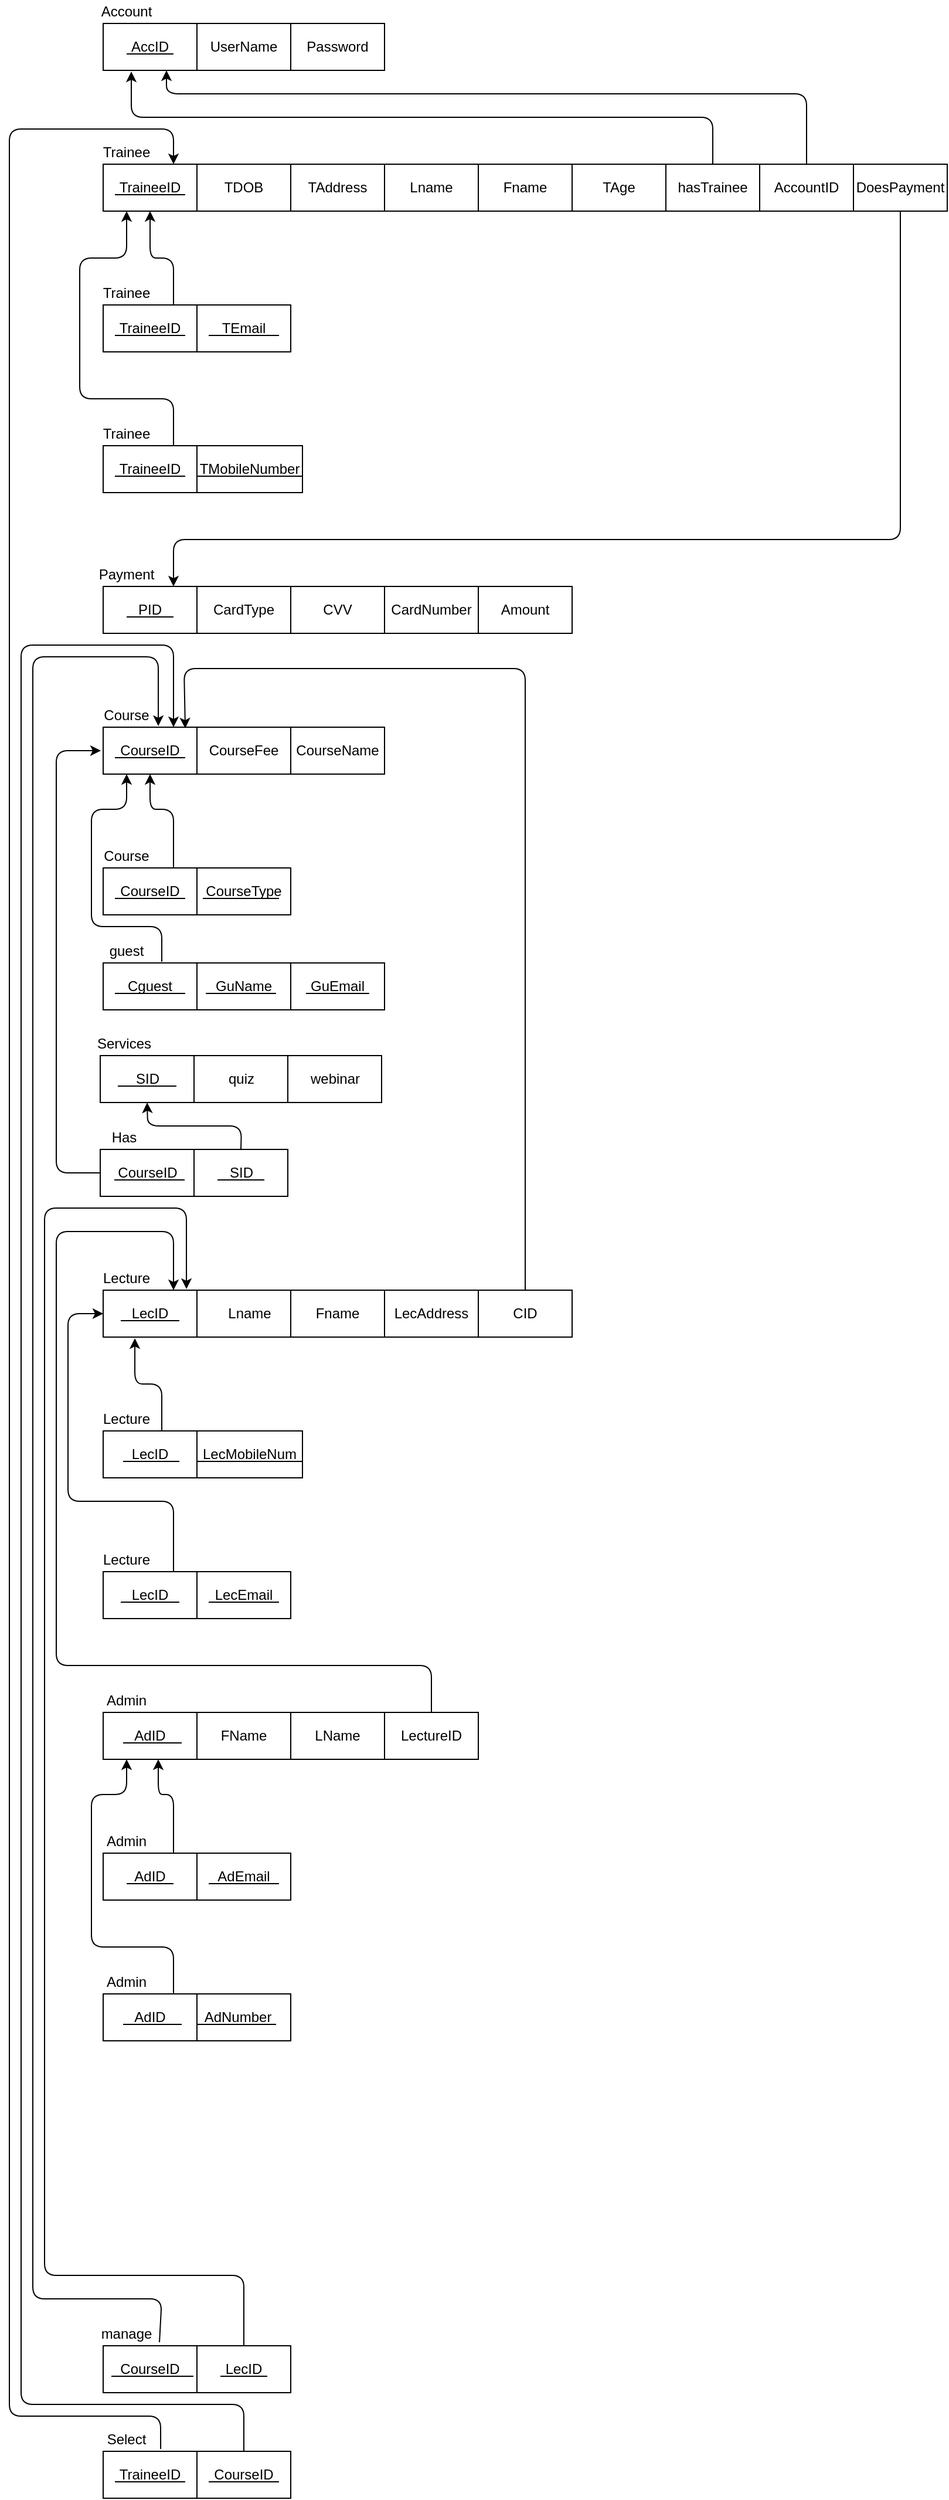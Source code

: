 <mxfile version="14.6.11" type="device"><diagram id="EPSs-C9ERp8gITzi_dft" name="Page-1"><mxGraphModel dx="728" dy="542" grid="1" gridSize="10" guides="1" tooltips="1" connect="1" arrows="1" fold="1" page="1" pageScale="1" pageWidth="827" pageHeight="1169" math="0" shadow="0"><root><mxCell id="0"/><mxCell id="1" parent="0"/><mxCell id="qFDEobv-1C17wmNcxd4Q-1" value="" style="rounded=0;whiteSpace=wrap;html=1;" parent="1" vertex="1"><mxGeometry x="160" y="40" width="240" height="40" as="geometry"/></mxCell><mxCell id="qFDEobv-1C17wmNcxd4Q-3" value="AccID" style="text;html=1;strokeColor=none;fillColor=none;align=center;verticalAlign=middle;whiteSpace=wrap;rounded=0;" parent="1" vertex="1"><mxGeometry x="180" y="50" width="40" height="20" as="geometry"/></mxCell><mxCell id="qFDEobv-1C17wmNcxd4Q-4" value="UserName" style="text;html=1;strokeColor=none;fillColor=none;align=center;verticalAlign=middle;whiteSpace=wrap;rounded=0;" parent="1" vertex="1"><mxGeometry x="260" y="50" width="40" height="20" as="geometry"/></mxCell><mxCell id="qFDEobv-1C17wmNcxd4Q-5" value="Password" style="text;html=1;strokeColor=none;fillColor=none;align=center;verticalAlign=middle;whiteSpace=wrap;rounded=0;" parent="1" vertex="1"><mxGeometry x="340" y="50" width="40" height="20" as="geometry"/></mxCell><mxCell id="qFDEobv-1C17wmNcxd4Q-7" value="" style="endArrow=none;html=1;" parent="1" edge="1"><mxGeometry width="50" height="50" relative="1" as="geometry"><mxPoint x="240" y="80" as="sourcePoint"/><mxPoint x="240" y="40" as="targetPoint"/><Array as="points"><mxPoint x="240" y="80"/></Array></mxGeometry></mxCell><mxCell id="qFDEobv-1C17wmNcxd4Q-9" value="" style="endArrow=none;html=1;" parent="1" edge="1"><mxGeometry width="50" height="50" relative="1" as="geometry"><mxPoint x="320" y="80" as="sourcePoint"/><mxPoint x="320" y="40" as="targetPoint"/></mxGeometry></mxCell><mxCell id="qFDEobv-1C17wmNcxd4Q-11" value="Account" style="text;html=1;strokeColor=none;fillColor=none;align=center;verticalAlign=middle;whiteSpace=wrap;rounded=0;" parent="1" vertex="1"><mxGeometry x="160" y="20" width="40" height="20" as="geometry"/></mxCell><mxCell id="qFDEobv-1C17wmNcxd4Q-14" value="" style="rounded=0;whiteSpace=wrap;html=1;" parent="1" vertex="1"><mxGeometry x="160" y="160" width="80" height="40" as="geometry"/></mxCell><mxCell id="qFDEobv-1C17wmNcxd4Q-15" value="" style="rounded=0;whiteSpace=wrap;html=1;" parent="1" vertex="1"><mxGeometry x="240" y="160" width="80" height="40" as="geometry"/></mxCell><mxCell id="qFDEobv-1C17wmNcxd4Q-16" value="" style="rounded=0;whiteSpace=wrap;html=1;" parent="1" vertex="1"><mxGeometry x="320" y="160" width="80" height="40" as="geometry"/></mxCell><mxCell id="qFDEobv-1C17wmNcxd4Q-17" value="" style="rounded=0;whiteSpace=wrap;html=1;" parent="1" vertex="1"><mxGeometry x="400" y="160" width="80" height="40" as="geometry"/></mxCell><mxCell id="qFDEobv-1C17wmNcxd4Q-19" value="TDOB" style="text;html=1;strokeColor=none;fillColor=none;align=center;verticalAlign=middle;whiteSpace=wrap;rounded=0;" parent="1" vertex="1"><mxGeometry x="260" y="170" width="40" height="20" as="geometry"/></mxCell><mxCell id="qFDEobv-1C17wmNcxd4Q-20" value="TAddress" style="text;html=1;strokeColor=none;fillColor=none;align=center;verticalAlign=middle;whiteSpace=wrap;rounded=0;" parent="1" vertex="1"><mxGeometry x="340" y="170" width="40" height="20" as="geometry"/></mxCell><mxCell id="qFDEobv-1C17wmNcxd4Q-21" value="Lname" style="text;html=1;strokeColor=none;fillColor=none;align=center;verticalAlign=middle;whiteSpace=wrap;rounded=0;" parent="1" vertex="1"><mxGeometry x="420" y="170" width="40" height="20" as="geometry"/></mxCell><mxCell id="qFDEobv-1C17wmNcxd4Q-22" value="" style="rounded=0;whiteSpace=wrap;html=1;" parent="1" vertex="1"><mxGeometry x="480" y="160" width="80" height="40" as="geometry"/></mxCell><mxCell id="qFDEobv-1C17wmNcxd4Q-23" value="" style="rounded=0;whiteSpace=wrap;html=1;" parent="1" vertex="1"><mxGeometry x="560" y="160" width="80" height="40" as="geometry"/></mxCell><mxCell id="qFDEobv-1C17wmNcxd4Q-24" value="" style="rounded=0;whiteSpace=wrap;html=1;" parent="1" vertex="1"><mxGeometry x="640" y="160" width="80" height="40" as="geometry"/></mxCell><mxCell id="qFDEobv-1C17wmNcxd4Q-25" value="" style="rounded=0;whiteSpace=wrap;html=1;" parent="1" vertex="1"><mxGeometry x="720" y="160" width="80" height="40" as="geometry"/></mxCell><mxCell id="qFDEobv-1C17wmNcxd4Q-26" value="Fname" style="text;html=1;strokeColor=none;fillColor=none;align=center;verticalAlign=middle;whiteSpace=wrap;rounded=0;" parent="1" vertex="1"><mxGeometry x="500" y="170" width="40" height="20" as="geometry"/></mxCell><mxCell id="qFDEobv-1C17wmNcxd4Q-27" value="TAge" style="text;html=1;strokeColor=none;fillColor=none;align=center;verticalAlign=middle;whiteSpace=wrap;rounded=0;" parent="1" vertex="1"><mxGeometry x="580" y="170" width="40" height="20" as="geometry"/></mxCell><mxCell id="qFDEobv-1C17wmNcxd4Q-28" value="hasTrainee" style="text;html=1;strokeColor=none;fillColor=none;align=center;verticalAlign=middle;whiteSpace=wrap;rounded=0;" parent="1" vertex="1"><mxGeometry x="660" y="170" width="40" height="20" as="geometry"/></mxCell><mxCell id="qFDEobv-1C17wmNcxd4Q-29" value="AccountID" style="text;html=1;strokeColor=none;fillColor=none;align=center;verticalAlign=middle;whiteSpace=wrap;rounded=0;" parent="1" vertex="1"><mxGeometry x="740" y="170" width="40" height="20" as="geometry"/></mxCell><mxCell id="qFDEobv-1C17wmNcxd4Q-30" value="" style="rounded=0;whiteSpace=wrap;html=1;" parent="1" vertex="1"><mxGeometry x="800" y="160" width="80" height="40" as="geometry"/></mxCell><mxCell id="qFDEobv-1C17wmNcxd4Q-31" value="DoesPayment" style="text;html=1;strokeColor=none;fillColor=none;align=center;verticalAlign=middle;whiteSpace=wrap;rounded=0;" parent="1" vertex="1"><mxGeometry x="820" y="170" width="40" height="20" as="geometry"/></mxCell><mxCell id="qFDEobv-1C17wmNcxd4Q-32" value="Trainee" style="text;html=1;strokeColor=none;fillColor=none;align=center;verticalAlign=middle;whiteSpace=wrap;rounded=0;" parent="1" vertex="1"><mxGeometry x="160" y="140" width="40" height="20" as="geometry"/></mxCell><mxCell id="qFDEobv-1C17wmNcxd4Q-33" value="" style="rounded=0;whiteSpace=wrap;html=1;" parent="1" vertex="1"><mxGeometry x="160" y="280" width="80" height="40" as="geometry"/></mxCell><mxCell id="qFDEobv-1C17wmNcxd4Q-34" value="" style="rounded=0;whiteSpace=wrap;html=1;" parent="1" vertex="1"><mxGeometry x="240" y="280" width="80" height="40" as="geometry"/></mxCell><mxCell id="qFDEobv-1C17wmNcxd4Q-35" value="" style="rounded=0;whiteSpace=wrap;html=1;" parent="1" vertex="1"><mxGeometry x="160" y="400" width="80" height="40" as="geometry"/></mxCell><mxCell id="qFDEobv-1C17wmNcxd4Q-36" value="" style="rounded=0;whiteSpace=wrap;html=1;" parent="1" vertex="1"><mxGeometry x="240" y="400" width="90" height="40" as="geometry"/></mxCell><mxCell id="qFDEobv-1C17wmNcxd4Q-37" value="TraineeID" style="text;html=1;strokeColor=none;fillColor=none;align=center;verticalAlign=middle;whiteSpace=wrap;rounded=0;" parent="1" vertex="1"><mxGeometry x="180" y="290" width="40" height="20" as="geometry"/></mxCell><mxCell id="qFDEobv-1C17wmNcxd4Q-38" value="TEmail" style="text;html=1;strokeColor=none;fillColor=none;align=center;verticalAlign=middle;whiteSpace=wrap;rounded=0;" parent="1" vertex="1"><mxGeometry x="260" y="290" width="40" height="20" as="geometry"/></mxCell><mxCell id="qFDEobv-1C17wmNcxd4Q-39" value="TraineeID" style="text;html=1;strokeColor=none;fillColor=none;align=center;verticalAlign=middle;whiteSpace=wrap;rounded=0;" parent="1" vertex="1"><mxGeometry x="180" y="410" width="40" height="20" as="geometry"/></mxCell><mxCell id="qFDEobv-1C17wmNcxd4Q-40" value="TMobileNumber" style="text;html=1;strokeColor=none;fillColor=none;align=center;verticalAlign=middle;whiteSpace=wrap;rounded=0;" parent="1" vertex="1"><mxGeometry x="265" y="410" width="40" height="20" as="geometry"/></mxCell><mxCell id="qFDEobv-1C17wmNcxd4Q-41" value="Trainee" style="text;html=1;strokeColor=none;fillColor=none;align=center;verticalAlign=middle;whiteSpace=wrap;rounded=0;" parent="1" vertex="1"><mxGeometry x="160" y="260" width="40" height="20" as="geometry"/></mxCell><mxCell id="qFDEobv-1C17wmNcxd4Q-42" value="Trainee" style="text;html=1;strokeColor=none;fillColor=none;align=center;verticalAlign=middle;whiteSpace=wrap;rounded=0;" parent="1" vertex="1"><mxGeometry x="160" y="380" width="40" height="20" as="geometry"/></mxCell><mxCell id="qFDEobv-1C17wmNcxd4Q-43" value="" style="rounded=0;whiteSpace=wrap;html=1;" parent="1" vertex="1"><mxGeometry x="160" y="520" width="80" height="40" as="geometry"/></mxCell><mxCell id="qFDEobv-1C17wmNcxd4Q-44" value="" style="rounded=0;whiteSpace=wrap;html=1;" parent="1" vertex="1"><mxGeometry x="240" y="520" width="80" height="40" as="geometry"/></mxCell><mxCell id="qFDEobv-1C17wmNcxd4Q-45" value="" style="rounded=0;whiteSpace=wrap;html=1;" parent="1" vertex="1"><mxGeometry x="320" y="520" width="80" height="40" as="geometry"/></mxCell><mxCell id="qFDEobv-1C17wmNcxd4Q-46" value="" style="rounded=0;whiteSpace=wrap;html=1;" parent="1" vertex="1"><mxGeometry x="400" y="520" width="80" height="40" as="geometry"/></mxCell><mxCell id="qFDEobv-1C17wmNcxd4Q-47" value="" style="rounded=0;whiteSpace=wrap;html=1;" parent="1" vertex="1"><mxGeometry x="480" y="520" width="80" height="40" as="geometry"/></mxCell><mxCell id="qFDEobv-1C17wmNcxd4Q-49" value="PID" style="text;html=1;strokeColor=none;fillColor=none;align=center;verticalAlign=middle;whiteSpace=wrap;rounded=0;" parent="1" vertex="1"><mxGeometry x="180" y="530" width="40" height="20" as="geometry"/></mxCell><mxCell id="qFDEobv-1C17wmNcxd4Q-51" value="CVV" style="text;html=1;strokeColor=none;fillColor=none;align=center;verticalAlign=middle;whiteSpace=wrap;rounded=0;" parent="1" vertex="1"><mxGeometry x="340" y="530" width="40" height="20" as="geometry"/></mxCell><mxCell id="qFDEobv-1C17wmNcxd4Q-52" value="CardNumber" style="text;html=1;strokeColor=none;fillColor=none;align=center;verticalAlign=middle;whiteSpace=wrap;rounded=0;" parent="1" vertex="1"><mxGeometry x="420" y="530" width="40" height="20" as="geometry"/></mxCell><mxCell id="qFDEobv-1C17wmNcxd4Q-53" value="Amount" style="text;html=1;strokeColor=none;fillColor=none;align=center;verticalAlign=middle;whiteSpace=wrap;rounded=0;" parent="1" vertex="1"><mxGeometry x="500" y="530" width="40" height="20" as="geometry"/></mxCell><mxCell id="qFDEobv-1C17wmNcxd4Q-54" value="Payment" style="text;html=1;strokeColor=none;fillColor=none;align=center;verticalAlign=middle;whiteSpace=wrap;rounded=0;" parent="1" vertex="1"><mxGeometry x="160" y="500" width="40" height="20" as="geometry"/></mxCell><mxCell id="qFDEobv-1C17wmNcxd4Q-61" value="CardType" style="text;html=1;strokeColor=none;fillColor=none;align=center;verticalAlign=middle;whiteSpace=wrap;rounded=0;" parent="1" vertex="1"><mxGeometry x="260" y="530" width="40" height="20" as="geometry"/></mxCell><mxCell id="qFDEobv-1C17wmNcxd4Q-66" value="" style="rounded=0;whiteSpace=wrap;html=1;" parent="1" vertex="1"><mxGeometry x="160" y="640" width="80" height="40" as="geometry"/></mxCell><mxCell id="qFDEobv-1C17wmNcxd4Q-77" value="" style="rounded=0;whiteSpace=wrap;html=1;" parent="1" vertex="1"><mxGeometry x="320" y="640" width="80" height="40" as="geometry"/></mxCell><mxCell id="qFDEobv-1C17wmNcxd4Q-78" value="" style="rounded=0;whiteSpace=wrap;html=1;" parent="1" vertex="1"><mxGeometry x="240" y="640" width="80" height="40" as="geometry"/></mxCell><mxCell id="qFDEobv-1C17wmNcxd4Q-79" value="" style="rounded=0;whiteSpace=wrap;html=1;" parent="1" vertex="1"><mxGeometry x="160" y="760" width="80" height="40" as="geometry"/></mxCell><mxCell id="qFDEobv-1C17wmNcxd4Q-80" value="CourseID" style="text;html=1;strokeColor=none;fillColor=none;align=center;verticalAlign=middle;whiteSpace=wrap;rounded=0;" parent="1" vertex="1"><mxGeometry x="180" y="650" width="40" height="20" as="geometry"/></mxCell><mxCell id="qFDEobv-1C17wmNcxd4Q-81" value="CourseFee" style="text;html=1;strokeColor=none;fillColor=none;align=center;verticalAlign=middle;whiteSpace=wrap;rounded=0;" parent="1" vertex="1"><mxGeometry x="260" y="650" width="40" height="20" as="geometry"/></mxCell><mxCell id="qFDEobv-1C17wmNcxd4Q-82" value="CourseName" style="text;html=1;strokeColor=none;fillColor=none;align=center;verticalAlign=middle;whiteSpace=wrap;rounded=0;" parent="1" vertex="1"><mxGeometry x="340" y="650" width="40" height="20" as="geometry"/></mxCell><mxCell id="qFDEobv-1C17wmNcxd4Q-83" value="" style="rounded=0;whiteSpace=wrap;html=1;" parent="1" vertex="1"><mxGeometry x="240" y="760" width="80" height="40" as="geometry"/></mxCell><mxCell id="qFDEobv-1C17wmNcxd4Q-84" value="Course" style="text;html=1;strokeColor=none;fillColor=none;align=center;verticalAlign=middle;whiteSpace=wrap;rounded=0;" parent="1" vertex="1"><mxGeometry x="160" y="620" width="40" height="20" as="geometry"/></mxCell><mxCell id="qFDEobv-1C17wmNcxd4Q-85" value="Course" style="text;html=1;strokeColor=none;fillColor=none;align=center;verticalAlign=middle;whiteSpace=wrap;rounded=0;" parent="1" vertex="1"><mxGeometry x="160" y="740" width="40" height="20" as="geometry"/></mxCell><mxCell id="qFDEobv-1C17wmNcxd4Q-86" value="CourseID" style="text;html=1;strokeColor=none;fillColor=none;align=center;verticalAlign=middle;whiteSpace=wrap;rounded=0;" parent="1" vertex="1"><mxGeometry x="180" y="770" width="40" height="20" as="geometry"/></mxCell><mxCell id="qFDEobv-1C17wmNcxd4Q-87" value="CourseType" style="text;html=1;strokeColor=none;fillColor=none;align=center;verticalAlign=middle;whiteSpace=wrap;rounded=0;" parent="1" vertex="1"><mxGeometry x="260" y="770" width="40" height="20" as="geometry"/></mxCell><mxCell id="qFDEobv-1C17wmNcxd4Q-88" value="" style="rounded=0;whiteSpace=wrap;html=1;" parent="1" vertex="1"><mxGeometry x="160" y="841" width="80" height="40" as="geometry"/></mxCell><mxCell id="qFDEobv-1C17wmNcxd4Q-89" value="" style="rounded=0;whiteSpace=wrap;html=1;" parent="1" vertex="1"><mxGeometry x="240" y="841" width="80" height="40" as="geometry"/></mxCell><mxCell id="qFDEobv-1C17wmNcxd4Q-90" value="" style="rounded=0;whiteSpace=wrap;html=1;" parent="1" vertex="1"><mxGeometry x="320" y="841" width="80" height="40" as="geometry"/></mxCell><mxCell id="qFDEobv-1C17wmNcxd4Q-91" value="guest" style="text;html=1;strokeColor=none;fillColor=none;align=center;verticalAlign=middle;whiteSpace=wrap;rounded=0;" parent="1" vertex="1"><mxGeometry x="160" y="821" width="40" height="20" as="geometry"/></mxCell><mxCell id="qFDEobv-1C17wmNcxd4Q-92" value="Cguest" style="text;html=1;strokeColor=none;fillColor=none;align=center;verticalAlign=middle;whiteSpace=wrap;rounded=0;" parent="1" vertex="1"><mxGeometry x="180" y="851" width="40" height="20" as="geometry"/></mxCell><mxCell id="qFDEobv-1C17wmNcxd4Q-93" value="GuName" style="text;html=1;strokeColor=none;fillColor=none;align=center;verticalAlign=middle;whiteSpace=wrap;rounded=0;" parent="1" vertex="1"><mxGeometry x="260" y="851" width="40" height="20" as="geometry"/></mxCell><mxCell id="qFDEobv-1C17wmNcxd4Q-94" value="GuEmail" style="text;html=1;strokeColor=none;fillColor=none;align=center;verticalAlign=middle;whiteSpace=wrap;rounded=0;" parent="1" vertex="1"><mxGeometry x="340" y="851" width="40" height="20" as="geometry"/></mxCell><mxCell id="qFDEobv-1C17wmNcxd4Q-95" value="" style="rounded=0;whiteSpace=wrap;html=1;" parent="1" vertex="1"><mxGeometry x="157.5" y="920" width="80" height="40" as="geometry"/></mxCell><mxCell id="qFDEobv-1C17wmNcxd4Q-96" value="" style="rounded=0;whiteSpace=wrap;html=1;" parent="1" vertex="1"><mxGeometry x="237.5" y="920" width="80" height="40" as="geometry"/></mxCell><mxCell id="qFDEobv-1C17wmNcxd4Q-97" value="" style="rounded=0;whiteSpace=wrap;html=1;" parent="1" vertex="1"><mxGeometry x="317.5" y="920" width="80" height="40" as="geometry"/></mxCell><mxCell id="qFDEobv-1C17wmNcxd4Q-98" value="Services" style="text;html=1;strokeColor=none;fillColor=none;align=center;verticalAlign=middle;whiteSpace=wrap;rounded=0;" parent="1" vertex="1"><mxGeometry x="157.5" y="900" width="40" height="20" as="geometry"/></mxCell><mxCell id="qFDEobv-1C17wmNcxd4Q-99" value="SID" style="text;html=1;strokeColor=none;fillColor=none;align=center;verticalAlign=middle;whiteSpace=wrap;rounded=0;" parent="1" vertex="1"><mxGeometry x="177.5" y="930" width="40" height="20" as="geometry"/></mxCell><mxCell id="qFDEobv-1C17wmNcxd4Q-100" value="quiz" style="text;html=1;strokeColor=none;fillColor=none;align=center;verticalAlign=middle;whiteSpace=wrap;rounded=0;" parent="1" vertex="1"><mxGeometry x="257.5" y="930" width="40" height="20" as="geometry"/></mxCell><mxCell id="qFDEobv-1C17wmNcxd4Q-101" value="webinar" style="text;html=1;strokeColor=none;fillColor=none;align=center;verticalAlign=middle;whiteSpace=wrap;rounded=0;" parent="1" vertex="1"><mxGeometry x="337.5" y="930" width="40" height="20" as="geometry"/></mxCell><mxCell id="qFDEobv-1C17wmNcxd4Q-102" value="" style="rounded=0;whiteSpace=wrap;html=1;" parent="1" vertex="1"><mxGeometry x="160" y="1120" width="80" height="40" as="geometry"/></mxCell><mxCell id="qFDEobv-1C17wmNcxd4Q-103" value="" style="rounded=0;whiteSpace=wrap;html=1;" parent="1" vertex="1"><mxGeometry x="240" y="1120" width="80" height="40" as="geometry"/></mxCell><mxCell id="qFDEobv-1C17wmNcxd4Q-104" value="" style="rounded=0;whiteSpace=wrap;html=1;" parent="1" vertex="1"><mxGeometry x="480" y="1120" width="80" height="40" as="geometry"/></mxCell><mxCell id="qFDEobv-1C17wmNcxd4Q-105" value="" style="rounded=0;whiteSpace=wrap;html=1;" parent="1" vertex="1"><mxGeometry x="400" y="1120" width="80" height="40" as="geometry"/></mxCell><mxCell id="qFDEobv-1C17wmNcxd4Q-106" value="" style="rounded=0;whiteSpace=wrap;html=1;" parent="1" vertex="1"><mxGeometry x="320" y="1120" width="80" height="40" as="geometry"/></mxCell><mxCell id="qFDEobv-1C17wmNcxd4Q-107" value="LecID" style="text;html=1;strokeColor=none;fillColor=none;align=center;verticalAlign=middle;whiteSpace=wrap;rounded=0;" parent="1" vertex="1"><mxGeometry x="180" y="1130" width="40" height="20" as="geometry"/></mxCell><mxCell id="qFDEobv-1C17wmNcxd4Q-108" value="Lname" style="text;html=1;strokeColor=none;fillColor=none;align=center;verticalAlign=middle;whiteSpace=wrap;rounded=0;" parent="1" vertex="1"><mxGeometry x="265" y="1130" width="40" height="20" as="geometry"/></mxCell><mxCell id="qFDEobv-1C17wmNcxd4Q-109" value="Fname" style="text;html=1;strokeColor=none;fillColor=none;align=center;verticalAlign=middle;whiteSpace=wrap;rounded=0;" parent="1" vertex="1"><mxGeometry x="340" y="1130" width="40" height="20" as="geometry"/></mxCell><mxCell id="qFDEobv-1C17wmNcxd4Q-110" value="LecAddress" style="text;html=1;strokeColor=none;fillColor=none;align=center;verticalAlign=middle;whiteSpace=wrap;rounded=0;" parent="1" vertex="1"><mxGeometry x="420" y="1130" width="40" height="20" as="geometry"/></mxCell><mxCell id="qFDEobv-1C17wmNcxd4Q-111" value="CID" style="text;html=1;strokeColor=none;fillColor=none;align=center;verticalAlign=middle;whiteSpace=wrap;rounded=0;" parent="1" vertex="1"><mxGeometry x="500" y="1130" width="40" height="20" as="geometry"/></mxCell><mxCell id="qFDEobv-1C17wmNcxd4Q-112" value="Lecture" style="text;html=1;strokeColor=none;fillColor=none;align=center;verticalAlign=middle;whiteSpace=wrap;rounded=0;" parent="1" vertex="1"><mxGeometry x="160" y="1100" width="40" height="20" as="geometry"/></mxCell><mxCell id="qFDEobv-1C17wmNcxd4Q-113" value="" style="rounded=0;whiteSpace=wrap;html=1;" parent="1" vertex="1"><mxGeometry x="160" y="1240" width="80" height="40" as="geometry"/></mxCell><mxCell id="qFDEobv-1C17wmNcxd4Q-114" value="" style="rounded=0;whiteSpace=wrap;html=1;" parent="1" vertex="1"><mxGeometry x="240" y="1240" width="90" height="40" as="geometry"/></mxCell><mxCell id="qFDEobv-1C17wmNcxd4Q-116" value="Lecture" style="text;html=1;strokeColor=none;fillColor=none;align=center;verticalAlign=middle;whiteSpace=wrap;rounded=0;" parent="1" vertex="1"><mxGeometry x="160" y="1220" width="40" height="20" as="geometry"/></mxCell><mxCell id="qFDEobv-1C17wmNcxd4Q-117" value="LecID" style="text;html=1;strokeColor=none;fillColor=none;align=center;verticalAlign=middle;whiteSpace=wrap;rounded=0;" parent="1" vertex="1"><mxGeometry x="180" y="1250" width="40" height="20" as="geometry"/></mxCell><mxCell id="qFDEobv-1C17wmNcxd4Q-118" value="LecMobileNum" style="text;html=1;strokeColor=none;fillColor=none;align=center;verticalAlign=middle;whiteSpace=wrap;rounded=0;" parent="1" vertex="1"><mxGeometry x="265" y="1250" width="40" height="20" as="geometry"/></mxCell><mxCell id="qFDEobv-1C17wmNcxd4Q-119" value="" style="rounded=0;whiteSpace=wrap;html=1;" parent="1" vertex="1"><mxGeometry x="240" y="1360" width="80" height="40" as="geometry"/></mxCell><mxCell id="qFDEobv-1C17wmNcxd4Q-120" value="" style="rounded=0;whiteSpace=wrap;html=1;" parent="1" vertex="1"><mxGeometry x="160" y="1360" width="80" height="40" as="geometry"/></mxCell><mxCell id="qFDEobv-1C17wmNcxd4Q-121" value="Lecture" style="text;html=1;strokeColor=none;fillColor=none;align=center;verticalAlign=middle;whiteSpace=wrap;rounded=0;" parent="1" vertex="1"><mxGeometry x="160" y="1340" width="40" height="20" as="geometry"/></mxCell><mxCell id="qFDEobv-1C17wmNcxd4Q-122" value="LecID" style="text;html=1;strokeColor=none;fillColor=none;align=center;verticalAlign=middle;whiteSpace=wrap;rounded=0;" parent="1" vertex="1"><mxGeometry x="180" y="1370" width="40" height="20" as="geometry"/></mxCell><mxCell id="qFDEobv-1C17wmNcxd4Q-123" value="LecEmail" style="text;html=1;strokeColor=none;fillColor=none;align=center;verticalAlign=middle;whiteSpace=wrap;rounded=0;" parent="1" vertex="1"><mxGeometry x="260" y="1370" width="40" height="20" as="geometry"/></mxCell><mxCell id="qFDEobv-1C17wmNcxd4Q-124" value="" style="rounded=0;whiteSpace=wrap;html=1;" parent="1" vertex="1"><mxGeometry x="160" y="1480" width="80" height="40" as="geometry"/></mxCell><mxCell id="qFDEobv-1C17wmNcxd4Q-125" value="" style="rounded=0;whiteSpace=wrap;html=1;" parent="1" vertex="1"><mxGeometry x="240" y="1480" width="80" height="40" as="geometry"/></mxCell><mxCell id="qFDEobv-1C17wmNcxd4Q-126" value="" style="rounded=0;whiteSpace=wrap;html=1;" parent="1" vertex="1"><mxGeometry x="400" y="1480" width="80" height="40" as="geometry"/></mxCell><mxCell id="qFDEobv-1C17wmNcxd4Q-127" value="" style="rounded=0;whiteSpace=wrap;html=1;" parent="1" vertex="1"><mxGeometry x="320" y="1480" width="80" height="40" as="geometry"/></mxCell><mxCell id="qFDEobv-1C17wmNcxd4Q-128" value="Admin" style="text;html=1;strokeColor=none;fillColor=none;align=center;verticalAlign=middle;whiteSpace=wrap;rounded=0;" parent="1" vertex="1"><mxGeometry x="160" y="1460" width="40" height="20" as="geometry"/></mxCell><mxCell id="qFDEobv-1C17wmNcxd4Q-129" value="AdID" style="text;html=1;strokeColor=none;fillColor=none;align=center;verticalAlign=middle;whiteSpace=wrap;rounded=0;" parent="1" vertex="1"><mxGeometry x="180" y="1490" width="40" height="20" as="geometry"/></mxCell><mxCell id="qFDEobv-1C17wmNcxd4Q-130" value="FName" style="text;html=1;strokeColor=none;fillColor=none;align=center;verticalAlign=middle;whiteSpace=wrap;rounded=0;" parent="1" vertex="1"><mxGeometry x="260" y="1490" width="40" height="20" as="geometry"/></mxCell><mxCell id="qFDEobv-1C17wmNcxd4Q-131" value="LName" style="text;html=1;strokeColor=none;fillColor=none;align=center;verticalAlign=middle;whiteSpace=wrap;rounded=0;" parent="1" vertex="1"><mxGeometry x="340" y="1490" width="40" height="20" as="geometry"/></mxCell><mxCell id="qFDEobv-1C17wmNcxd4Q-133" value="LectureID" style="text;html=1;strokeColor=none;fillColor=none;align=center;verticalAlign=middle;whiteSpace=wrap;rounded=0;" parent="1" vertex="1"><mxGeometry x="420" y="1490" width="40" height="20" as="geometry"/></mxCell><mxCell id="qFDEobv-1C17wmNcxd4Q-134" value="" style="rounded=0;whiteSpace=wrap;html=1;" parent="1" vertex="1"><mxGeometry x="240" y="1600" width="80" height="40" as="geometry"/></mxCell><mxCell id="qFDEobv-1C17wmNcxd4Q-135" value="" style="rounded=0;whiteSpace=wrap;html=1;" parent="1" vertex="1"><mxGeometry x="160" y="1600" width="80" height="40" as="geometry"/></mxCell><mxCell id="qFDEobv-1C17wmNcxd4Q-136" value="Admin" style="text;html=1;strokeColor=none;fillColor=none;align=center;verticalAlign=middle;whiteSpace=wrap;rounded=0;" parent="1" vertex="1"><mxGeometry x="160" y="1580" width="40" height="20" as="geometry"/></mxCell><mxCell id="qFDEobv-1C17wmNcxd4Q-137" value="AdID" style="text;html=1;strokeColor=none;fillColor=none;align=center;verticalAlign=middle;whiteSpace=wrap;rounded=0;" parent="1" vertex="1"><mxGeometry x="180" y="1610" width="40" height="20" as="geometry"/></mxCell><mxCell id="qFDEobv-1C17wmNcxd4Q-138" value="AdEmail" style="text;html=1;strokeColor=none;fillColor=none;align=center;verticalAlign=middle;whiteSpace=wrap;rounded=0;" parent="1" vertex="1"><mxGeometry x="260" y="1610" width="40" height="20" as="geometry"/></mxCell><mxCell id="qFDEobv-1C17wmNcxd4Q-139" value="" style="rounded=0;whiteSpace=wrap;html=1;" parent="1" vertex="1"><mxGeometry x="240" y="1720" width="80" height="40" as="geometry"/></mxCell><mxCell id="qFDEobv-1C17wmNcxd4Q-140" value="" style="rounded=0;whiteSpace=wrap;html=1;" parent="1" vertex="1"><mxGeometry x="160" y="1720" width="80" height="40" as="geometry"/></mxCell><mxCell id="qFDEobv-1C17wmNcxd4Q-141" value="Admin" style="text;html=1;strokeColor=none;fillColor=none;align=center;verticalAlign=middle;whiteSpace=wrap;rounded=0;" parent="1" vertex="1"><mxGeometry x="160" y="1700" width="40" height="20" as="geometry"/></mxCell><mxCell id="qFDEobv-1C17wmNcxd4Q-142" value="AdID" style="text;html=1;strokeColor=none;fillColor=none;align=center;verticalAlign=middle;whiteSpace=wrap;rounded=0;" parent="1" vertex="1"><mxGeometry x="180" y="1730" width="40" height="20" as="geometry"/></mxCell><mxCell id="qFDEobv-1C17wmNcxd4Q-143" value="AdNumber" style="text;html=1;strokeColor=none;fillColor=none;align=center;verticalAlign=middle;whiteSpace=wrap;rounded=0;" parent="1" vertex="1"><mxGeometry x="250" y="1730" width="50" height="20" as="geometry"/></mxCell><mxCell id="qFDEobv-1C17wmNcxd4Q-149" value="" style="rounded=0;whiteSpace=wrap;html=1;" parent="1" vertex="1"><mxGeometry x="157.5" y="1000" width="80" height="40" as="geometry"/></mxCell><mxCell id="qFDEobv-1C17wmNcxd4Q-150" value="" style="rounded=0;whiteSpace=wrap;html=1;" parent="1" vertex="1"><mxGeometry x="237.5" y="1000" width="80" height="40" as="geometry"/></mxCell><mxCell id="qFDEobv-1C17wmNcxd4Q-151" value="Has" style="text;html=1;strokeColor=none;fillColor=none;align=center;verticalAlign=middle;whiteSpace=wrap;rounded=0;" parent="1" vertex="1"><mxGeometry x="157.5" y="980" width="40" height="20" as="geometry"/></mxCell><mxCell id="qFDEobv-1C17wmNcxd4Q-152" value="CourseID" style="text;html=1;strokeColor=none;fillColor=none;align=center;verticalAlign=middle;whiteSpace=wrap;rounded=0;" parent="1" vertex="1"><mxGeometry x="177.5" y="1010" width="40" height="20" as="geometry"/></mxCell><mxCell id="qFDEobv-1C17wmNcxd4Q-153" value="SID" style="text;html=1;strokeColor=none;fillColor=none;align=center;verticalAlign=middle;whiteSpace=wrap;rounded=0;" parent="1" vertex="1"><mxGeometry x="257.5" y="1010" width="40" height="20" as="geometry"/></mxCell><mxCell id="qFDEobv-1C17wmNcxd4Q-154" value="" style="rounded=0;whiteSpace=wrap;html=1;" parent="1" vertex="1"><mxGeometry x="160" y="2020" width="80" height="40" as="geometry"/></mxCell><mxCell id="qFDEobv-1C17wmNcxd4Q-155" value="" style="rounded=0;whiteSpace=wrap;html=1;" parent="1" vertex="1"><mxGeometry x="240" y="2020" width="80" height="40" as="geometry"/></mxCell><mxCell id="qFDEobv-1C17wmNcxd4Q-156" value="manage" style="text;html=1;strokeColor=none;fillColor=none;align=center;verticalAlign=middle;whiteSpace=wrap;rounded=0;" parent="1" vertex="1"><mxGeometry x="160" y="2000" width="40" height="20" as="geometry"/></mxCell><mxCell id="qFDEobv-1C17wmNcxd4Q-157" value="CourseID" style="text;html=1;strokeColor=none;fillColor=none;align=center;verticalAlign=middle;whiteSpace=wrap;rounded=0;" parent="1" vertex="1"><mxGeometry x="180" y="2030" width="40" height="20" as="geometry"/></mxCell><mxCell id="qFDEobv-1C17wmNcxd4Q-158" value="LecID" style="text;html=1;strokeColor=none;fillColor=none;align=center;verticalAlign=middle;whiteSpace=wrap;rounded=0;" parent="1" vertex="1"><mxGeometry x="260" y="2030" width="40" height="20" as="geometry"/></mxCell><mxCell id="qFDEobv-1C17wmNcxd4Q-159" value="" style="rounded=0;whiteSpace=wrap;html=1;" parent="1" vertex="1"><mxGeometry x="160" y="2110" width="80" height="40" as="geometry"/></mxCell><mxCell id="qFDEobv-1C17wmNcxd4Q-160" value="" style="rounded=0;whiteSpace=wrap;html=1;" parent="1" vertex="1"><mxGeometry x="240" y="2110" width="80" height="40" as="geometry"/></mxCell><mxCell id="qFDEobv-1C17wmNcxd4Q-161" value="Select" style="text;html=1;strokeColor=none;fillColor=none;align=center;verticalAlign=middle;whiteSpace=wrap;rounded=0;" parent="1" vertex="1"><mxGeometry x="160" y="2090" width="40" height="20" as="geometry"/></mxCell><mxCell id="qFDEobv-1C17wmNcxd4Q-162" value="TraineeID" style="text;html=1;strokeColor=none;fillColor=none;align=center;verticalAlign=middle;whiteSpace=wrap;rounded=0;" parent="1" vertex="1"><mxGeometry x="180" y="2120" width="40" height="20" as="geometry"/></mxCell><mxCell id="qFDEobv-1C17wmNcxd4Q-163" value="CourseID" style="text;html=1;strokeColor=none;fillColor=none;align=center;verticalAlign=middle;whiteSpace=wrap;rounded=0;" parent="1" vertex="1"><mxGeometry x="260" y="2120" width="40" height="20" as="geometry"/></mxCell><mxCell id="qFDEobv-1C17wmNcxd4Q-164" value="" style="line;strokeWidth=1;fillColor=none;align=left;verticalAlign=middle;spacingTop=-1;spacingLeft=3;spacingRight=3;rotatable=0;labelPosition=right;points=[];portConstraint=eastwest;" parent="1" vertex="1"><mxGeometry x="180" y="62" width="40" height="8" as="geometry"/></mxCell><mxCell id="qFDEobv-1C17wmNcxd4Q-165" value="TraineeID" style="text;html=1;strokeColor=none;fillColor=none;align=center;verticalAlign=middle;whiteSpace=wrap;rounded=0;" parent="1" vertex="1"><mxGeometry x="180" y="170" width="40" height="20" as="geometry"/></mxCell><mxCell id="qFDEobv-1C17wmNcxd4Q-166" value="" style="line;strokeWidth=1;fillColor=none;align=left;verticalAlign=middle;spacingTop=-1;spacingLeft=3;spacingRight=3;rotatable=0;labelPosition=right;points=[];portConstraint=eastwest;" parent="1" vertex="1"><mxGeometry x="170" y="182" width="60" height="8" as="geometry"/></mxCell><mxCell id="qFDEobv-1C17wmNcxd4Q-167" value="" style="line;strokeWidth=1;fillColor=none;align=left;verticalAlign=middle;spacingTop=-1;spacingLeft=3;spacingRight=3;rotatable=0;labelPosition=right;points=[];portConstraint=eastwest;" parent="1" vertex="1"><mxGeometry x="170" y="302" width="60" height="8" as="geometry"/></mxCell><mxCell id="qFDEobv-1C17wmNcxd4Q-168" value="" style="line;strokeWidth=1;fillColor=none;align=left;verticalAlign=middle;spacingTop=-1;spacingLeft=3;spacingRight=3;rotatable=0;labelPosition=right;points=[];portConstraint=eastwest;" parent="1" vertex="1"><mxGeometry x="250" y="302" width="60" height="8" as="geometry"/></mxCell><mxCell id="qFDEobv-1C17wmNcxd4Q-169" value="" style="line;strokeWidth=1;fillColor=none;align=left;verticalAlign=middle;spacingTop=-1;spacingLeft=3;spacingRight=3;rotatable=0;labelPosition=right;points=[];portConstraint=eastwest;" parent="1" vertex="1"><mxGeometry x="170" y="422" width="60" height="8" as="geometry"/></mxCell><mxCell id="qFDEobv-1C17wmNcxd4Q-170" value="" style="line;strokeWidth=1;fillColor=none;align=left;verticalAlign=middle;spacingTop=-1;spacingLeft=3;spacingRight=3;rotatable=0;labelPosition=right;points=[];portConstraint=eastwest;" parent="1" vertex="1"><mxGeometry x="240" y="422" width="90" height="8" as="geometry"/></mxCell><mxCell id="qFDEobv-1C17wmNcxd4Q-171" value="" style="line;strokeWidth=1;fillColor=none;align=left;verticalAlign=middle;spacingTop=-1;spacingLeft=3;spacingRight=3;rotatable=0;labelPosition=right;points=[];portConstraint=eastwest;" parent="1" vertex="1"><mxGeometry x="180" y="542" width="40" height="8" as="geometry"/></mxCell><mxCell id="qFDEobv-1C17wmNcxd4Q-172" value="" style="line;strokeWidth=1;fillColor=none;align=left;verticalAlign=middle;spacingTop=-1;spacingLeft=3;spacingRight=3;rotatable=0;labelPosition=right;points=[];portConstraint=eastwest;" parent="1" vertex="1"><mxGeometry x="170" y="662" width="60" height="8" as="geometry"/></mxCell><mxCell id="qFDEobv-1C17wmNcxd4Q-173" value="" style="line;strokeWidth=1;fillColor=none;align=left;verticalAlign=middle;spacingTop=-1;spacingLeft=3;spacingRight=3;rotatable=0;labelPosition=right;points=[];portConstraint=eastwest;" parent="1" vertex="1"><mxGeometry x="170" y="782" width="60" height="8" as="geometry"/></mxCell><mxCell id="qFDEobv-1C17wmNcxd4Q-174" value="" style="line;strokeWidth=1;fillColor=none;align=left;verticalAlign=middle;spacingTop=-1;spacingLeft=3;spacingRight=3;rotatable=0;labelPosition=right;points=[];portConstraint=eastwest;" parent="1" vertex="1"><mxGeometry x="245" y="782" width="65" height="8" as="geometry"/></mxCell><mxCell id="qFDEobv-1C17wmNcxd4Q-175" value="" style="line;strokeWidth=1;fillColor=none;align=left;verticalAlign=middle;spacingTop=-1;spacingLeft=3;spacingRight=3;rotatable=0;labelPosition=right;points=[];portConstraint=eastwest;" parent="1" vertex="1"><mxGeometry x="170" y="863" width="60" height="8" as="geometry"/></mxCell><mxCell id="qFDEobv-1C17wmNcxd4Q-176" value="" style="line;strokeWidth=1;fillColor=none;align=left;verticalAlign=middle;spacingTop=-1;spacingLeft=3;spacingRight=3;rotatable=0;labelPosition=right;points=[];portConstraint=eastwest;" parent="1" vertex="1"><mxGeometry x="247.5" y="863" width="60" height="8" as="geometry"/></mxCell><mxCell id="qFDEobv-1C17wmNcxd4Q-177" value="" style="line;strokeWidth=1;fillColor=none;align=left;verticalAlign=middle;spacingTop=-1;spacingLeft=3;spacingRight=3;rotatable=0;labelPosition=right;points=[];portConstraint=eastwest;" parent="1" vertex="1"><mxGeometry x="333" y="863" width="54" height="8" as="geometry"/></mxCell><mxCell id="qFDEobv-1C17wmNcxd4Q-178" value="" style="line;strokeWidth=1;fillColor=none;align=left;verticalAlign=middle;spacingTop=-1;spacingLeft=3;spacingRight=3;rotatable=0;labelPosition=right;points=[];portConstraint=eastwest;" parent="1" vertex="1"><mxGeometry x="172.5" y="930" width="50" height="32" as="geometry"/></mxCell><mxCell id="qFDEobv-1C17wmNcxd4Q-179" value="" style="line;strokeWidth=1;fillColor=none;align=left;verticalAlign=middle;spacingTop=-1;spacingLeft=3;spacingRight=3;rotatable=0;labelPosition=right;points=[];portConstraint=eastwest;" parent="1" vertex="1"><mxGeometry x="175" y="1142" width="50" height="8" as="geometry"/></mxCell><mxCell id="qFDEobv-1C17wmNcxd4Q-180" value="" style="line;strokeWidth=1;fillColor=none;align=left;verticalAlign=middle;spacingTop=-1;spacingLeft=3;spacingRight=3;rotatable=0;labelPosition=right;points=[];portConstraint=eastwest;" parent="1" vertex="1"><mxGeometry x="177" y="1262" width="48" height="8" as="geometry"/></mxCell><mxCell id="qFDEobv-1C17wmNcxd4Q-181" value="" style="line;strokeWidth=1;fillColor=none;align=left;verticalAlign=middle;spacingTop=-1;spacingLeft=3;spacingRight=3;rotatable=0;labelPosition=right;points=[];portConstraint=eastwest;" parent="1" vertex="1"><mxGeometry x="175" y="1382" width="50" height="8" as="geometry"/></mxCell><mxCell id="qFDEobv-1C17wmNcxd4Q-182" value="" style="line;strokeWidth=1;fillColor=none;align=left;verticalAlign=middle;spacingTop=-1;spacingLeft=3;spacingRight=3;rotatable=0;labelPosition=right;points=[];portConstraint=eastwest;" parent="1" vertex="1"><mxGeometry x="240" y="1262" width="90" height="8" as="geometry"/></mxCell><mxCell id="qFDEobv-1C17wmNcxd4Q-183" value="" style="line;strokeWidth=1;fillColor=none;align=left;verticalAlign=middle;spacingTop=-1;spacingLeft=3;spacingRight=3;rotatable=0;labelPosition=right;points=[];portConstraint=eastwest;" parent="1" vertex="1"><mxGeometry x="250" y="1382" width="60" height="8" as="geometry"/></mxCell><mxCell id="qFDEobv-1C17wmNcxd4Q-184" value="" style="line;strokeWidth=1;fillColor=none;align=left;verticalAlign=middle;spacingTop=-1;spacingLeft=3;spacingRight=3;rotatable=0;labelPosition=right;points=[];portConstraint=eastwest;" parent="1" vertex="1"><mxGeometry x="180" y="1622" width="40" height="8" as="geometry"/></mxCell><mxCell id="qFDEobv-1C17wmNcxd4Q-185" value="" style="line;strokeWidth=1;fillColor=none;align=left;verticalAlign=middle;spacingTop=-1;spacingLeft=3;spacingRight=3;rotatable=0;labelPosition=right;points=[];portConstraint=eastwest;" parent="1" vertex="1"><mxGeometry x="177" y="1502" width="50" height="8" as="geometry"/></mxCell><mxCell id="qFDEobv-1C17wmNcxd4Q-186" value="" style="line;strokeWidth=1;fillColor=none;align=left;verticalAlign=middle;spacingTop=-1;spacingLeft=3;spacingRight=3;rotatable=0;labelPosition=right;points=[];portConstraint=eastwest;" parent="1" vertex="1"><mxGeometry x="250" y="1622" width="60" height="8" as="geometry"/></mxCell><mxCell id="qFDEobv-1C17wmNcxd4Q-187" value="" style="line;strokeWidth=1;fillColor=none;align=left;verticalAlign=middle;spacingTop=-1;spacingLeft=3;spacingRight=3;rotatable=0;labelPosition=right;points=[];portConstraint=eastwest;" parent="1" vertex="1"><mxGeometry x="177" y="1742" width="50" height="8" as="geometry"/></mxCell><mxCell id="qFDEobv-1C17wmNcxd4Q-188" value="" style="line;strokeWidth=1;fillColor=none;align=left;verticalAlign=middle;spacingTop=-1;spacingLeft=3;spacingRight=3;rotatable=0;labelPosition=right;points=[];portConstraint=eastwest;" parent="1" vertex="1"><mxGeometry x="240" y="1742" width="67.5" height="8" as="geometry"/></mxCell><mxCell id="qFDEobv-1C17wmNcxd4Q-189" value="" style="line;strokeWidth=1;fillColor=none;align=left;verticalAlign=middle;spacingTop=-1;spacingLeft=3;spacingRight=3;rotatable=0;labelPosition=right;points=[];portConstraint=eastwest;" parent="1" vertex="1"><mxGeometry x="169.5" y="1022" width="60" height="8" as="geometry"/></mxCell><mxCell id="qFDEobv-1C17wmNcxd4Q-190" value="" style="line;strokeWidth=1;fillColor=none;align=left;verticalAlign=middle;spacingTop=-1;spacingLeft=3;spacingRight=3;rotatable=0;labelPosition=right;points=[];portConstraint=eastwest;" parent="1" vertex="1"><mxGeometry x="167" y="2042" width="70" height="8" as="geometry"/></mxCell><mxCell id="qFDEobv-1C17wmNcxd4Q-191" value="" style="line;strokeWidth=1;fillColor=none;align=left;verticalAlign=middle;spacingTop=-1;spacingLeft=3;spacingRight=3;rotatable=0;labelPosition=right;points=[];portConstraint=eastwest;" parent="1" vertex="1"><mxGeometry x="260" y="2042" width="40" height="8" as="geometry"/></mxCell><mxCell id="qFDEobv-1C17wmNcxd4Q-193" value="" style="line;strokeWidth=1;fillColor=none;align=left;verticalAlign=middle;spacingTop=-1;spacingLeft=3;spacingRight=3;rotatable=0;labelPosition=right;points=[];portConstraint=eastwest;" parent="1" vertex="1"><mxGeometry x="170" y="2132" width="60" height="8" as="geometry"/></mxCell><mxCell id="qFDEobv-1C17wmNcxd4Q-194" value="" style="line;strokeWidth=1;fillColor=none;align=left;verticalAlign=middle;spacingTop=-1;spacingLeft=3;spacingRight=3;rotatable=0;labelPosition=right;points=[];portConstraint=eastwest;" parent="1" vertex="1"><mxGeometry x="250" y="2132" width="60" height="8" as="geometry"/></mxCell><mxCell id="qFDEobv-1C17wmNcxd4Q-202" value="" style="endArrow=classic;html=1;entryX=0.1;entryY=1.025;entryDx=0;entryDy=0;entryPerimeter=0;exitX=0.5;exitY=0;exitDx=0;exitDy=0;" parent="1" source="qFDEobv-1C17wmNcxd4Q-24" target="qFDEobv-1C17wmNcxd4Q-1" edge="1"><mxGeometry width="50" height="50" relative="1" as="geometry"><mxPoint x="680" y="150" as="sourcePoint"/><mxPoint x="430" y="240" as="targetPoint"/><Array as="points"><mxPoint x="680" y="120"/><mxPoint x="184" y="120"/></Array></mxGeometry></mxCell><mxCell id="qFDEobv-1C17wmNcxd4Q-203" value="" style="endArrow=classic;html=1;exitX=0.5;exitY=0;exitDx=0;exitDy=0;" parent="1" source="qFDEobv-1C17wmNcxd4Q-25" edge="1"><mxGeometry width="50" height="50" relative="1" as="geometry"><mxPoint x="812" y="100" as="sourcePoint"/><mxPoint x="214" y="80" as="targetPoint"/><Array as="points"><mxPoint x="760" y="100"/><mxPoint x="214" y="100"/></Array></mxGeometry></mxCell><mxCell id="qFDEobv-1C17wmNcxd4Q-206" value="" style="endArrow=classic;html=1;entryX=0.5;entryY=1;entryDx=0;entryDy=0;exitX=0.75;exitY=0;exitDx=0;exitDy=0;" parent="1" source="qFDEobv-1C17wmNcxd4Q-33" target="qFDEobv-1C17wmNcxd4Q-14" edge="1"><mxGeometry width="50" height="50" relative="1" as="geometry"><mxPoint x="440" y="290" as="sourcePoint"/><mxPoint x="490" y="240" as="targetPoint"/><Array as="points"><mxPoint x="220" y="240"/><mxPoint x="200" y="240"/></Array></mxGeometry></mxCell><mxCell id="qFDEobv-1C17wmNcxd4Q-207" value="" style="endArrow=classic;html=1;entryX=0.25;entryY=1;entryDx=0;entryDy=0;exitX=0.75;exitY=0;exitDx=0;exitDy=0;" parent="1" source="qFDEobv-1C17wmNcxd4Q-35" target="qFDEobv-1C17wmNcxd4Q-14" edge="1"><mxGeometry width="50" height="50" relative="1" as="geometry"><mxPoint x="250" y="360" as="sourcePoint"/><mxPoint x="490" y="320" as="targetPoint"/><Array as="points"><mxPoint x="220" y="360"/><mxPoint x="140" y="360"/><mxPoint x="140" y="240"/><mxPoint x="180" y="240"/></Array></mxGeometry></mxCell><mxCell id="qFDEobv-1C17wmNcxd4Q-208" value="" style="endArrow=classic;html=1;exitX=0.5;exitY=1;exitDx=0;exitDy=0;entryX=0.75;entryY=0;entryDx=0;entryDy=0;" parent="1" source="qFDEobv-1C17wmNcxd4Q-30" target="qFDEobv-1C17wmNcxd4Q-43" edge="1"><mxGeometry width="50" height="50" relative="1" as="geometry"><mxPoint x="540" y="370" as="sourcePoint"/><mxPoint x="150" y="480" as="targetPoint"/><Array as="points"><mxPoint x="840" y="480"/><mxPoint x="220" y="480"/></Array></mxGeometry></mxCell><mxCell id="qFDEobv-1C17wmNcxd4Q-209" value="" style="endArrow=classic;html=1;entryX=0.5;entryY=1;entryDx=0;entryDy=0;exitX=0.75;exitY=0;exitDx=0;exitDy=0;" parent="1" source="qFDEobv-1C17wmNcxd4Q-79" target="qFDEobv-1C17wmNcxd4Q-66" edge="1"><mxGeometry width="50" height="50" relative="1" as="geometry"><mxPoint x="370" y="820" as="sourcePoint"/><mxPoint x="210" y="690" as="targetPoint"/><Array as="points"><mxPoint x="220" y="710"/><mxPoint x="200" y="710"/></Array></mxGeometry></mxCell><mxCell id="qFDEobv-1C17wmNcxd4Q-210" value="" style="endArrow=classic;html=1;entryX=0.25;entryY=1;entryDx=0;entryDy=0;" parent="1" target="qFDEobv-1C17wmNcxd4Q-66" edge="1"><mxGeometry width="50" height="50" relative="1" as="geometry"><mxPoint x="210" y="840" as="sourcePoint"/><mxPoint x="420" y="780" as="targetPoint"/><Array as="points"><mxPoint x="210" y="810"/><mxPoint x="150" y="810"/><mxPoint x="150" y="710"/><mxPoint x="180" y="710"/></Array></mxGeometry></mxCell><mxCell id="qFDEobv-1C17wmNcxd4Q-211" value="" style="endArrow=classic;html=1;exitX=0.75;exitY=0;exitDx=0;exitDy=0;" parent="1" source="qFDEobv-1C17wmNcxd4Q-135" edge="1"><mxGeometry width="50" height="50" relative="1" as="geometry"><mxPoint x="370" y="1670" as="sourcePoint"/><mxPoint x="207" y="1520" as="targetPoint"/><Array as="points"><mxPoint x="220" y="1550"/><mxPoint x="207" y="1550"/></Array></mxGeometry></mxCell><mxCell id="qFDEobv-1C17wmNcxd4Q-212" value="" style="endArrow=classic;html=1;entryX=0.25;entryY=1;entryDx=0;entryDy=0;exitX=0.75;exitY=0;exitDx=0;exitDy=0;" parent="1" source="qFDEobv-1C17wmNcxd4Q-140" target="qFDEobv-1C17wmNcxd4Q-124" edge="1"><mxGeometry width="50" height="50" relative="1" as="geometry"><mxPoint x="250" y="1680" as="sourcePoint"/><mxPoint x="420" y="1620" as="targetPoint"/><Array as="points"><mxPoint x="220" y="1680"/><mxPoint x="150" y="1680"/><mxPoint x="150" y="1550"/><mxPoint x="180" y="1550"/></Array></mxGeometry></mxCell><mxCell id="qFDEobv-1C17wmNcxd4Q-213" value="" style="endArrow=classic;html=1;exitX=0.5;exitY=0;exitDx=0;exitDy=0;entryX=0.75;entryY=0;entryDx=0;entryDy=0;" parent="1" source="qFDEobv-1C17wmNcxd4Q-126" target="qFDEobv-1C17wmNcxd4Q-102" edge="1"><mxGeometry width="50" height="50" relative="1" as="geometry"><mxPoint x="360" y="1640" as="sourcePoint"/><mxPoint x="250" y="1080" as="targetPoint"/><Array as="points"><mxPoint x="440" y="1440"/><mxPoint x="120" y="1440"/><mxPoint x="120" y="1070"/><mxPoint x="220" y="1070"/></Array></mxGeometry></mxCell><mxCell id="qFDEobv-1C17wmNcxd4Q-214" value="" style="endArrow=classic;html=1;exitX=0.5;exitY=0;exitDx=0;exitDy=0;entryX=0.875;entryY=0.025;entryDx=0;entryDy=0;entryPerimeter=0;" parent="1" source="qFDEobv-1C17wmNcxd4Q-104" target="qFDEobv-1C17wmNcxd4Q-66" edge="1"><mxGeometry width="50" height="50" relative="1" as="geometry"><mxPoint x="360" y="1320" as="sourcePoint"/><mxPoint x="229" y="635" as="targetPoint"/><Array as="points"><mxPoint x="520" y="590"/><mxPoint x="229" y="590"/></Array></mxGeometry></mxCell><mxCell id="qFDEobv-1C17wmNcxd4Q-215" value="" style="endArrow=classic;html=1;exitX=0.613;exitY=-0.05;exitDx=0;exitDy=0;exitPerimeter=0;entryX=0.75;entryY=0;entryDx=0;entryDy=0;" parent="1" source="qFDEobv-1C17wmNcxd4Q-159" target="qFDEobv-1C17wmNcxd4Q-14" edge="1"><mxGeometry width="50" height="50" relative="1" as="geometry"><mxPoint x="360" y="2160" as="sourcePoint"/><mxPoint x="250" y="130" as="targetPoint"/><Array as="points"><mxPoint x="209" y="2080"/><mxPoint x="80" y="2080"/><mxPoint x="80" y="130"/><mxPoint x="220" y="130"/></Array></mxGeometry></mxCell><mxCell id="qFDEobv-1C17wmNcxd4Q-216" value="" style="endArrow=classic;html=1;exitX=0.5;exitY=0;exitDx=0;exitDy=0;entryX=0.75;entryY=0;entryDx=0;entryDy=0;" parent="1" source="qFDEobv-1C17wmNcxd4Q-160" target="qFDEobv-1C17wmNcxd4Q-66" edge="1"><mxGeometry width="50" height="50" relative="1" as="geometry"><mxPoint x="290" y="2170" as="sourcePoint"/><mxPoint x="210" y="580" as="targetPoint"/><Array as="points"><mxPoint x="280" y="2070"/><mxPoint x="90" y="2070"/><mxPoint x="90" y="570"/><mxPoint x="220" y="570"/></Array></mxGeometry></mxCell><mxCell id="qFDEobv-1C17wmNcxd4Q-217" value="" style="endArrow=classic;html=1;entryX=0.588;entryY=-0.025;entryDx=0;entryDy=0;entryPerimeter=0;exitX=0.6;exitY=-0.075;exitDx=0;exitDy=0;exitPerimeter=0;" parent="1" target="qFDEobv-1C17wmNcxd4Q-66" edge="1" source="qFDEobv-1C17wmNcxd4Q-154"><mxGeometry width="50" height="50" relative="1" as="geometry"><mxPoint x="207" y="1959" as="sourcePoint"/><mxPoint x="200" y="580" as="targetPoint"/><Array as="points"><mxPoint x="210" y="1980"/><mxPoint x="100" y="1980"/><mxPoint x="100" y="580"/><mxPoint x="207" y="580"/></Array></mxGeometry></mxCell><mxCell id="qFDEobv-1C17wmNcxd4Q-218" value="" style="endArrow=classic;html=1;exitX=0.5;exitY=0;exitDx=0;exitDy=0;entryX=0.888;entryY=-0.025;entryDx=0;entryDy=0;entryPerimeter=0;" parent="1" source="qFDEobv-1C17wmNcxd4Q-155" target="qFDEobv-1C17wmNcxd4Q-102" edge="1"><mxGeometry width="50" height="50" relative="1" as="geometry"><mxPoint x="410" y="1850" as="sourcePoint"/><mxPoint x="290" y="1070" as="targetPoint"/><Array as="points"><mxPoint x="280" y="1960"/><mxPoint x="110" y="1960"/><mxPoint x="110" y="1050"/><mxPoint x="231" y="1050"/></Array></mxGeometry></mxCell><mxCell id="qFDEobv-1C17wmNcxd4Q-221" value="" style="endArrow=classic;html=1;exitX=0.75;exitY=0;exitDx=0;exitDy=0;entryX=0;entryY=0.5;entryDx=0;entryDy=0;" parent="1" source="qFDEobv-1C17wmNcxd4Q-120" target="qFDEobv-1C17wmNcxd4Q-102" edge="1"><mxGeometry width="50" height="50" relative="1" as="geometry"><mxPoint x="420" y="1260" as="sourcePoint"/><mxPoint x="150" y="1140" as="targetPoint"/><Array as="points"><mxPoint x="220" y="1300"/><mxPoint x="130" y="1300"/><mxPoint x="130" y="1140"/></Array></mxGeometry></mxCell><mxCell id="qFDEobv-1C17wmNcxd4Q-222" value="" style="endArrow=classic;html=1;exitX=0.625;exitY=0;exitDx=0;exitDy=0;exitPerimeter=0;entryX=0.338;entryY=1.025;entryDx=0;entryDy=0;entryPerimeter=0;" parent="1" source="qFDEobv-1C17wmNcxd4Q-113" target="qFDEobv-1C17wmNcxd4Q-102" edge="1"><mxGeometry width="50" height="50" relative="1" as="geometry"><mxPoint x="420" y="1260" as="sourcePoint"/><mxPoint x="470" y="1210" as="targetPoint"/><Array as="points"><mxPoint x="210" y="1200"/><mxPoint x="187" y="1200"/></Array></mxGeometry></mxCell><mxCell id="-CBBuzEbc6b-NN2eTTXC-1" value="" style="line;strokeWidth=1;fillColor=none;align=left;verticalAlign=middle;spacingTop=-1;spacingLeft=3;spacingRight=3;rotatable=0;labelPosition=right;points=[];portConstraint=eastwest;" vertex="1" parent="1"><mxGeometry x="257.5" y="1022" width="40" height="8" as="geometry"/></mxCell><mxCell id="-CBBuzEbc6b-NN2eTTXC-2" value="" style="endArrow=classic;html=1;exitX=0;exitY=0.5;exitDx=0;exitDy=0;" edge="1" parent="1" source="qFDEobv-1C17wmNcxd4Q-149"><mxGeometry width="50" height="50" relative="1" as="geometry"><mxPoint x="290" y="980" as="sourcePoint"/><mxPoint x="158" y="660" as="targetPoint"/><Array as="points"><mxPoint x="120" y="1020"/><mxPoint x="120" y="660"/></Array></mxGeometry></mxCell><mxCell id="-CBBuzEbc6b-NN2eTTXC-3" value="" style="endArrow=classic;html=1;exitX=0.5;exitY=0;exitDx=0;exitDy=0;entryX=0.5;entryY=1;entryDx=0;entryDy=0;" edge="1" parent="1" source="qFDEobv-1C17wmNcxd4Q-150" target="qFDEobv-1C17wmNcxd4Q-95"><mxGeometry width="50" height="50" relative="1" as="geometry"><mxPoint x="290" y="920" as="sourcePoint"/><mxPoint x="340" y="870" as="targetPoint"/><Array as="points"><mxPoint x="278" y="980"/><mxPoint x="198" y="980"/></Array></mxGeometry></mxCell></root></mxGraphModel></diagram></mxfile>